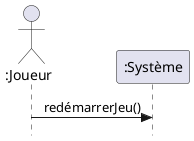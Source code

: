 @startuml redemarrerJeu
skinparam Style strictuml
skinparam SequenceMessageAlignment center
actor ":Joueur" as J
participant ":Système" as S
J -> S : redémarrerJeu() 
@enduml  
